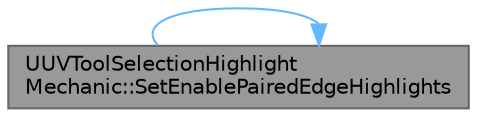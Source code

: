 digraph "UUVToolSelectionHighlightMechanic::SetEnablePairedEdgeHighlights"
{
 // INTERACTIVE_SVG=YES
 // LATEX_PDF_SIZE
  bgcolor="transparent";
  edge [fontname=Helvetica,fontsize=10,labelfontname=Helvetica,labelfontsize=10];
  node [fontname=Helvetica,fontsize=10,shape=box,height=0.2,width=0.4];
  rankdir="LR";
  Node1 [id="Node000001",label="UUVToolSelectionHighlight\lMechanic::SetEnablePairedEdgeHighlights",height=0.2,width=0.4,color="gray40", fillcolor="grey60", style="filled", fontcolor="black",tooltip="When true, edge selections also highlight the edge pairings (i.e."];
  Node1 -> Node1 [id="edge1_Node000001_Node000001",color="steelblue1",style="solid",tooltip=" "];
}
